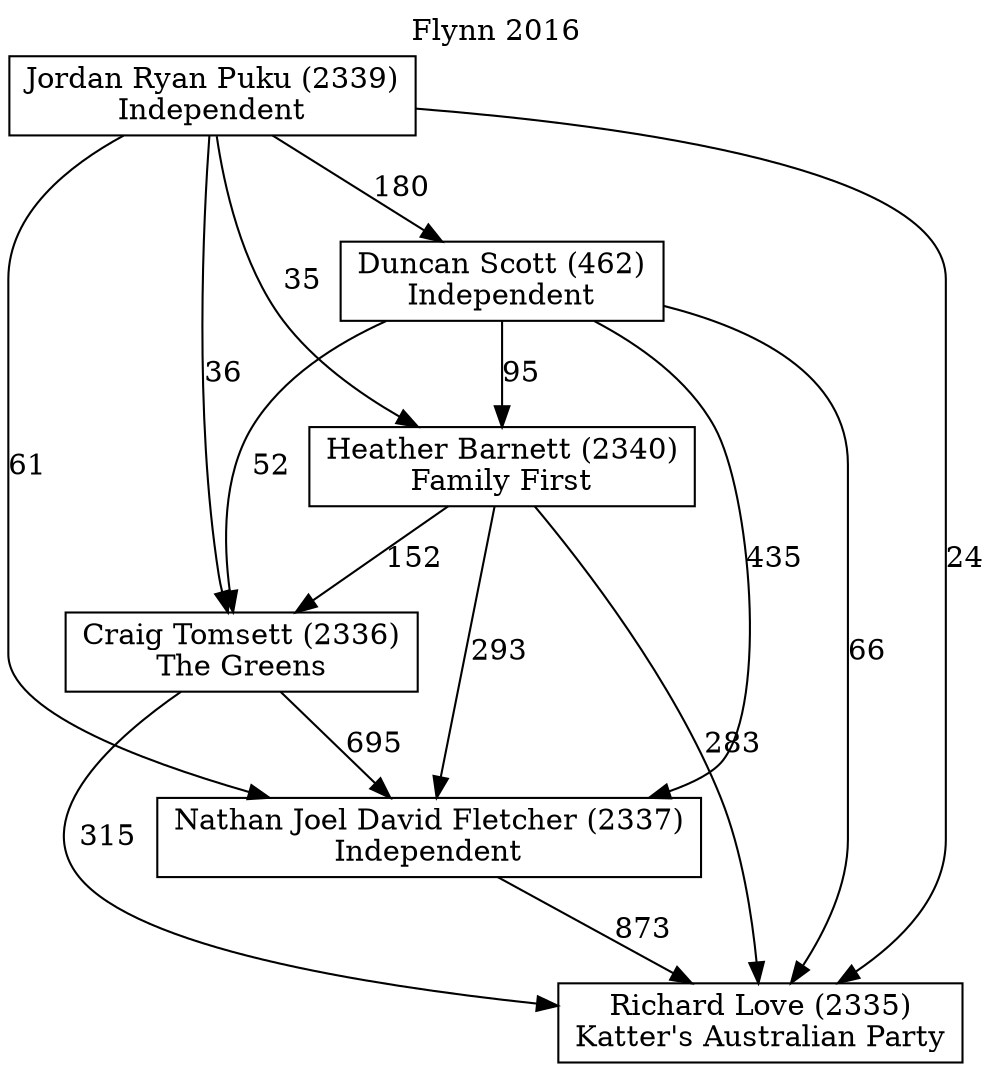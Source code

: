 // House preference flow
digraph "Richard Love (2335)_Flynn_2016" {
	graph [label="Flynn 2016" labelloc=t mclimit=10]
	node [shape=box]
	"Duncan Scott (462)" [label="Duncan Scott (462)
Independent"]
	"Richard Love (2335)" [label="Richard Love (2335)
Katter's Australian Party"]
	"Heather Barnett (2340)" [label="Heather Barnett (2340)
Family First"]
	"Nathan Joel David Fletcher (2337)" [label="Nathan Joel David Fletcher (2337)
Independent"]
	"Craig Tomsett (2336)" [label="Craig Tomsett (2336)
The Greens"]
	"Jordan Ryan Puku (2339)" [label="Jordan Ryan Puku (2339)
Independent"]
	"Nathan Joel David Fletcher (2337)" -> "Richard Love (2335)" [label=873]
	"Jordan Ryan Puku (2339)" -> "Craig Tomsett (2336)" [label=36]
	"Jordan Ryan Puku (2339)" -> "Richard Love (2335)" [label=24]
	"Craig Tomsett (2336)" -> "Richard Love (2335)" [label=315]
	"Heather Barnett (2340)" -> "Nathan Joel David Fletcher (2337)" [label=293]
	"Jordan Ryan Puku (2339)" -> "Nathan Joel David Fletcher (2337)" [label=61]
	"Craig Tomsett (2336)" -> "Nathan Joel David Fletcher (2337)" [label=695]
	"Jordan Ryan Puku (2339)" -> "Duncan Scott (462)" [label=180]
	"Duncan Scott (462)" -> "Nathan Joel David Fletcher (2337)" [label=435]
	"Heather Barnett (2340)" -> "Craig Tomsett (2336)" [label=152]
	"Duncan Scott (462)" -> "Craig Tomsett (2336)" [label=52]
	"Duncan Scott (462)" -> "Heather Barnett (2340)" [label=95]
	"Duncan Scott (462)" -> "Richard Love (2335)" [label=66]
	"Heather Barnett (2340)" -> "Richard Love (2335)" [label=283]
	"Jordan Ryan Puku (2339)" -> "Heather Barnett (2340)" [label=35]
}
